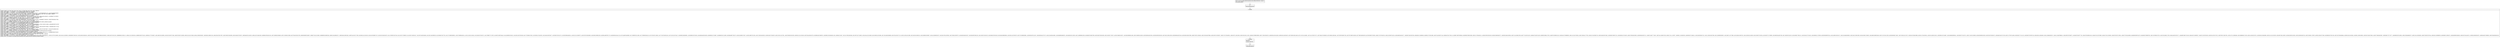 digraph "CFG forcom.google.android.material.color.utilities.HctSolver.\<clinit\>()V" {
Node_0 [shape=record,label="{0\:\ ?|MTH_ENTER_BLOCK\l}"];
Node_2 [shape=record,label="{2\:\ 0x0000|0x0000: CONST  (r0 I:??[int, float, short, byte, char]) = (3 ??[int, float, short, byte, char])  (LINE:32)\l0x0001: NEW_ARRAY  (r1 I:double[][]) = (r0 I:int A[IMMUTABLE_TYPE]) type: double[][] \l0x0003: NEW_ARRAY  (r2 I:double[]) = (r0 I:int A[IMMUTABLE_TYPE]) type: double[] \l0x0005: FILL_ARRAY  (r2 I:??[]), data: 0x0048: FILL_ARRAY_DATA  , data: [4563180690278563712, 4567656682865241161, 4553792858995338393] \l0x0008: CONST  (r3 I:??[int, float, boolean, short, byte, char, OBJECT, ARRAY]) = (0 ??[int, float, boolean, short, byte, char, OBJECT, ARRAY]) \l0x0009: APUT  (r1 I:??[OBJECT, ARRAY][]), (r3 I:??[int, short, byte, char]), (r2 I:??[OBJECT, ARRAY]) \l0x000b: NEW_ARRAY  (r2 I:double[]) = (r0 I:int A[IMMUTABLE_TYPE]) type: double[] \l0x000d: FILL_ARRAY  (r2 I:??[]), data: 0x0058: FILL_ARRAY_DATA  , data: [4558572791660270439, 4569014491814800473, 4554668937701320922] \l0x0010: CONST  (r4 I:??[boolean, int, float, short, byte, char]) = (1 ??[boolean, int, float, short, byte, char]) \l0x0011: APUT  (r1 I:??[OBJECT, ARRAY][]), (r4 I:??[int, short, byte, char]), (r2 I:??[OBJECT, ARRAY]) \l0x0013: NEW_ARRAY  (r2 I:double[]) = (r0 I:int A[IMMUTABLE_TYPE]) type: double[] \l0x0015: FILL_ARRAY  (r2 I:??[]), data: 0x0068: FILL_ARRAY_DATA  , data: [4547115361972976925, 4558086837743593197, 4569750954828417064] \l0x0018: CONST  (r5 I:??[int, float, short, byte, char]) = (2 ??[int, float, short, byte, char]) \l0x0019: APUT  (r1 I:??[OBJECT, ARRAY][]), (r5 I:??[int, short, byte, char]), (r2 I:??[OBJECT, ARRAY]) \l0x001b: SPUT  (r1 I:double[][]) com.google.android.material.color.utilities.HctSolver.SCALED_DISCOUNT_FROM_LINRGB double[][] \l0x001d: NEW_ARRAY  (r1 I:double[][]) = (r0 I:int A[IMMUTABLE_TYPE]) type: double[][]  (LINE:45)\l0x001f: NEW_ARRAY  (r2 I:double[]) = (r0 I:int A[IMMUTABLE_TYPE]) type: double[] \l0x0021: FILL_ARRAY  (r2 I:??[]), data: 0x0078: FILL_ARRAY_DATA  , data: [4653754300308803648, \-4570817500552742808, \-4603490952067231679] \l0x0024: APUT  (r1 I:??[OBJECT, ARRAY][]), (r3 I:??[int, short, byte, char]), (r2 I:??[OBJECT, ARRAY]) \l0x0026: NEW_ARRAY  (r2 I:double[]) = (r0 I:int A[IMMUTABLE_TYPE]) type: double[] \l0x0028: FILL_ARRAY  (r2 I:??[]), data: 0x0088: FILL_ARRAY_DATA  , data: [\-4579882583565303232, 4648134020057450064, \-4593606813847174742] \l0x002b: APUT  (r1 I:??[OBJECT, ARRAY][]), (r4 I:??[int, short, byte, char]), (r2 I:??[OBJECT, ARRAY]) \l0x002d: NEW_ARRAY  (r2 I:double[]) = (r0 I:int A[IMMUTABLE_TYPE]) type: double[] \l0x002f: FILL_ARRAY  (r2 I:??[]), data: 0x0098: FILL_ARRAY_DATA  , data: [4611516187505145207, \-4590128720487386175, 4644138734269452162] \l0x0032: APUT  (r1 I:??[OBJECT, ARRAY][]), (r5 I:??[int, short, byte, char]), (r2 I:??[OBJECT, ARRAY]) \l0x0034: SPUT  (r1 I:double[][]) com.google.android.material.color.utilities.HctSolver.LINRGB_FROM_SCALED_DISCOUNT double[][] \l0x0036: NEW_ARRAY  (r0 I:double[]) = (r0 I:int A[IMMUTABLE_TYPE]) type: double[]  (LINE:58)\l0x0038: FILL_ARRAY  (r0 I:??[]), data: 0x00a8: FILL_ARRAY_DATA  , data: [4596827742536767164, 4604617168452267173, 4589866978952703325] \l0x003b: SPUT  (r0 I:double[]) com.google.android.material.color.utilities.HctSolver.Y_FROM_LINRGB double[] \l0x003d: CONST  (r0 I:??[int, float, short, byte, char]) = (255(0xff, float:3.57E\-43) ??[int, float, short, byte, char])  (LINE:60)\l0x003f: NEW_ARRAY  (r0 I:double[]) = (r0 I:int A[IMMUTABLE_TYPE]) type: double[] \l0x0041: FILL_ARRAY  (r0 I:??[]), data: 0x00b8: FILL_ARRAY_DATA  , data: [4579902191445101026, 4586722248283830121, 4590132276703194669, 4592319419119206566, 4594089090726562190, 4595182661934568139, 4596276233142574086, 4597369804350580035, 4598319297551931200, 4598866083155934174, 4599415152223961264, 4599993339557554103, 4600604127797384872, 4601248022022383854, 4601925516007072940, 4602637092872232998, 4603031022424726288, 4603421598565390387, 4603829911699615164, 4604256184796179975, 4604700636746540938, 4605163482557825057, 4605644933531403035, 4606145197428491360, 4606664478624053163, 4607192698525064880, 4607471656564740588, 4607760420350332768, 4608059085967490067, 4608367748123105663, 4608686500196850546, 4609015434289647817, 4609354641269333833, 4609704210813727368, 4610064231451306159, 4610434790599671070, 4610815974601961079, 4611207868761367246, 4611610557373880335, 4611855071093391427, 4612067334359334994, 4612285118425960339, 4612508463574977203, 4612737409655089301, 4612971996094189114, 4613212261911004224, 4613458245726228713, 4613709985773170670, 4613967519907944419, 4614230885619234013, 4614500120037652566, 4614775259944720202, 4615056341781481853, 4615343401656784577, 4615636475355232722, 4615935598344838114, 4616215211919569774, 4616370875292628065, 4616529615599632208, 4616691449976872178, 4616856395419441158, 4617024468784296090, 4617195686793211866, 4617370066035634218, 4617547622971436010, 4617728373933581454, 4617912335130702427, 4618099522649590851, 4618289952457610916, 4618483640405034599, 4618680602227303887, 4618880853547222806, 4619084409877082270, 4619291286620720537, 4619501499075521954, 4619715062434356516, 4619931991787462676, 4620152302124275621, 4620376008335203209, 4620603125213351606, 4620763442569165759, 4620880433674686702, 4620999152019843489, 4621119604814744327, 4621241799224816048, 4621365742371534952, 4621491441333138438, 4621618903145318084, 4621748134801894866, 4621879143255477120, 4622011935418101880, 4622146518161860145, 4622282898319506637, 4622421082685054575, 4622561078014355982, 4622702891025667973, 4622846528400205557, 4622991996782681293, 4623139302781832335, 4623288452970935186, 4623439453888308616, 4623592312037805078, 4623747033889290991, 4623903625879116247, 4624062094410573275, 4624222445854345961, 4624384686548948761, 4624548822801156258, 4624714860886423508, 4624882807049297389, 4625052667503819266, 4625210632871709275, 4625297486651650571, 4625385306808911890, 4625474096391433360, 4625563858432847940, 4625654595952659106, 4625746311956415008, 4625839009435879146, 4625932691369197680, 4626027360721063483, 4626123020442876984, 4626219673472903927, 4626317322736430091, 4626415971145913094, 4626515621601131305, 4626616276989329999, 4626717940185364762, 4626820614051842266, 4626924301439258476, 4627029005186134299, 4627134728119148831, 4627241473053270172, 4627349242791883926, 4627458040126919441, 4627567867838973780, 4627678728697433589, 4627790625460594799, 4627903560875780285, 4628017537679455519, 4628132558597342234, 4628248626344530177, 4628365743625587008, 4628483913134666308, 4628603137555613863, 4628723419562072149, 4628844761817583119, 4628967166975689348, 4629090637680033469, 4629215176564456113, 4629340786253092199, 4629467469360465727, 4629595228491583094, 4629712241589447398, 4629777201067453150, 4629842702436743186, 4629908746981237562, 4629975335980320128, 4630042470708880985, 4630110152437358354, 4630178382431779783, 4630247161953802740, 4630316492260754622, 4630386374605672153, 4630456810237340203, 4630527800400330062, 4630599346335037121, 4630671449277718047, 4630744110460527385, 4630817331111553677, 4630891112454855033, 4630965455710494212, 4631040362094573213, 4631115832819267388, 4631191869092859051, 4631268472119770665, 4631345643100597525, 4631423383232140038, 4631501693707435534, 4631580575715789650, 4631660030442807299, 4631740059070423220, 4631820662776932122, 4631901842737018425, 4631983600121785599, 4632065936098785144, 4632148851832045157, 4632232348482098562, 4632316427206010939, 4632401089157408025, 4632486335486502848, 4632572167340122509, 4632658585861734647, 4632745592191473537, 4632833187466165889, 4632921372819356314, 4633010149381332451, 4633099518279149837, 4633189480636656412, 4633280037574516751, 4633371190210236008, 4633462939658183536, 4633555287029616272, 4633648233432701789, 4633741779972541089, 4633835927751191153, 4633930677867687184, 4634026031418064590, 4634121989495380747, 4634211284876988415, 4634259870076268772, 4634308759169777192, 4634357952698192419, 4634407451200756650, 4634457255215285655, 4634507365278178801, 4634557781924428958, 4634608505687632279, 4634659537099997902, 4634710876692357502, 4634762524994174769, 4634814482533554771, 4634866749837253199, 4634919327430685537, 4634972215837936106, 4635025415581767022, 4635078927183627061, 4635132751163660409, 4635186888040715339, 4635241338332352781, 4635296102554854808, 4635351181223233026, 4635406574851236876, 4635462283951361850, 4635518309034857618, 4635574650611736079, 4635631309190779308, 4635688285279547439, 4635745579384386464, 4635803192010435943, 4635861123661636633, 4635919374840738054, 4635977946049305967, 4636036837787729777, 4636096050555229854, 4636155584849864797, 4636215441168538620, 4636275620007007844, 4636336121859888558, 4636396947220663375, 4636458096581688329, 4636519570434199722, 4636581369268320872, 4636643493573068830, 4636705943836361001] \l0x0044: SPUT  (r0 I:double[]) com.google.android.material.color.utilities.HctSolver.CRITICAL_PLANES double[] \l}"];
Node_3 [shape=record,label="{3\:\ 0x0046|RETURN\l|0x0046: RETURN   \l}"];
Node_1 [shape=record,label="{1\:\ ?|MTH_EXIT_BLOCK\l}"];
MethodNode[shape=record,label="{static void com.google.android.material.color.utilities.HctSolver.\<clinit\>()  | USE_LINES_HINTS\l}"];
MethodNode -> Node_0;Node_0 -> Node_2;
Node_2 -> Node_3;
Node_3 -> Node_1;
}

